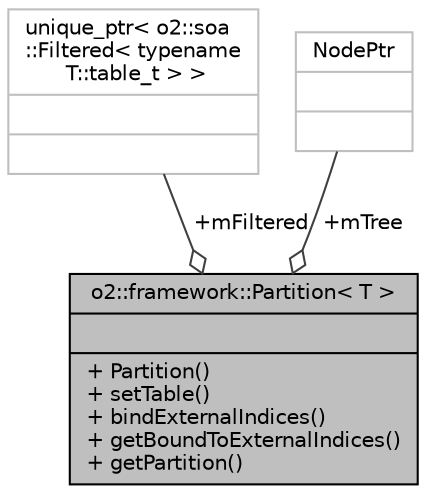 digraph "o2::framework::Partition&lt; T &gt;"
{
 // INTERACTIVE_SVG=YES
  bgcolor="transparent";
  edge [fontname="Helvetica",fontsize="10",labelfontname="Helvetica",labelfontsize="10"];
  node [fontname="Helvetica",fontsize="10",shape=record];
  Node2 [label="{o2::framework::Partition\< T \>\n||+ Partition()\l+ setTable()\l+ bindExternalIndices()\l+ getBoundToExternalIndices()\l+ getPartition()\l}",height=0.2,width=0.4,color="black", fillcolor="grey75", style="filled", fontcolor="black"];
  Node3 -> Node2 [color="grey25",fontsize="10",style="solid",label=" +mFiltered" ,arrowhead="odiamond",fontname="Helvetica"];
  Node3 [label="{unique_ptr\< o2::soa\l::Filtered\< typename\l T::table_t \> \>\n||}",height=0.2,width=0.4,color="grey75"];
  Node4 -> Node2 [color="grey25",fontsize="10",style="solid",label=" +mTree" ,arrowhead="odiamond",fontname="Helvetica"];
  Node4 [label="{NodePtr\n||}",height=0.2,width=0.4,color="grey75"];
}
